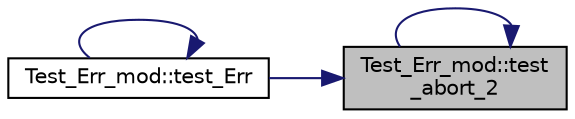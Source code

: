 digraph "Test_Err_mod::test_abort_2"
{
 // LATEX_PDF_SIZE
  edge [fontname="Helvetica",fontsize="10",labelfontname="Helvetica",labelfontsize="10"];
  node [fontname="Helvetica",fontsize="10",shape=record];
  rankdir="RL";
  Node1 [label="Test_Err_mod::test\l_abort_2",height=0.2,width=0.4,color="black", fillcolor="grey75", style="filled", fontcolor="black",tooltip="Test the effects of an input non-null error code Errstat. Test the effects of missing arguments prefi..."];
  Node1 -> Node1 [dir="back",color="midnightblue",fontsize="10",style="solid",fontname="Helvetica"];
  Node1 -> Node2 [dir="back",color="midnightblue",fontsize="10",style="solid",fontname="Helvetica"];
  Node2 [label="Test_Err_mod::test_Err",height=0.2,width=0.4,color="black", fillcolor="white", style="filled",URL="$namespaceTest__Err__mod.html#af84291f8dcb232300ab191e0f16f6a52",tooltip=" "];
  Node2 -> Node2 [dir="back",color="midnightblue",fontsize="10",style="solid",fontname="Helvetica"];
}
